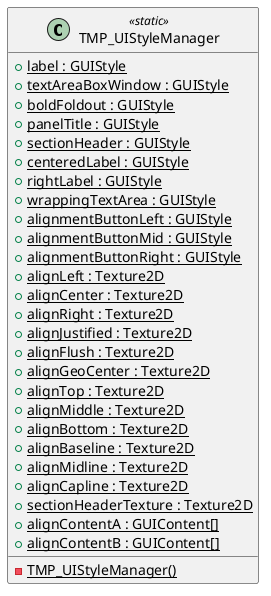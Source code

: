 @startuml
class TMP_UIStyleManager <<static>> {
    + {static} label : GUIStyle
    + {static} textAreaBoxWindow : GUIStyle
    + {static} boldFoldout : GUIStyle
    + {static} panelTitle : GUIStyle
    + {static} sectionHeader : GUIStyle
    + {static} centeredLabel : GUIStyle
    + {static} rightLabel : GUIStyle
    + {static} wrappingTextArea : GUIStyle
    + {static} alignmentButtonLeft : GUIStyle
    + {static} alignmentButtonMid : GUIStyle
    + {static} alignmentButtonRight : GUIStyle
    + {static} alignLeft : Texture2D
    + {static} alignCenter : Texture2D
    + {static} alignRight : Texture2D
    + {static} alignJustified : Texture2D
    + {static} alignFlush : Texture2D
    + {static} alignGeoCenter : Texture2D
    + {static} alignTop : Texture2D
    + {static} alignMiddle : Texture2D
    + {static} alignBottom : Texture2D
    + {static} alignBaseline : Texture2D
    + {static} alignMidline : Texture2D
    + {static} alignCapline : Texture2D
    + {static} sectionHeaderTexture : Texture2D
    + {static} alignContentA : GUIContent[]
    + {static} alignContentB : GUIContent[]
    {static} - TMP_UIStyleManager()
}
@enduml
